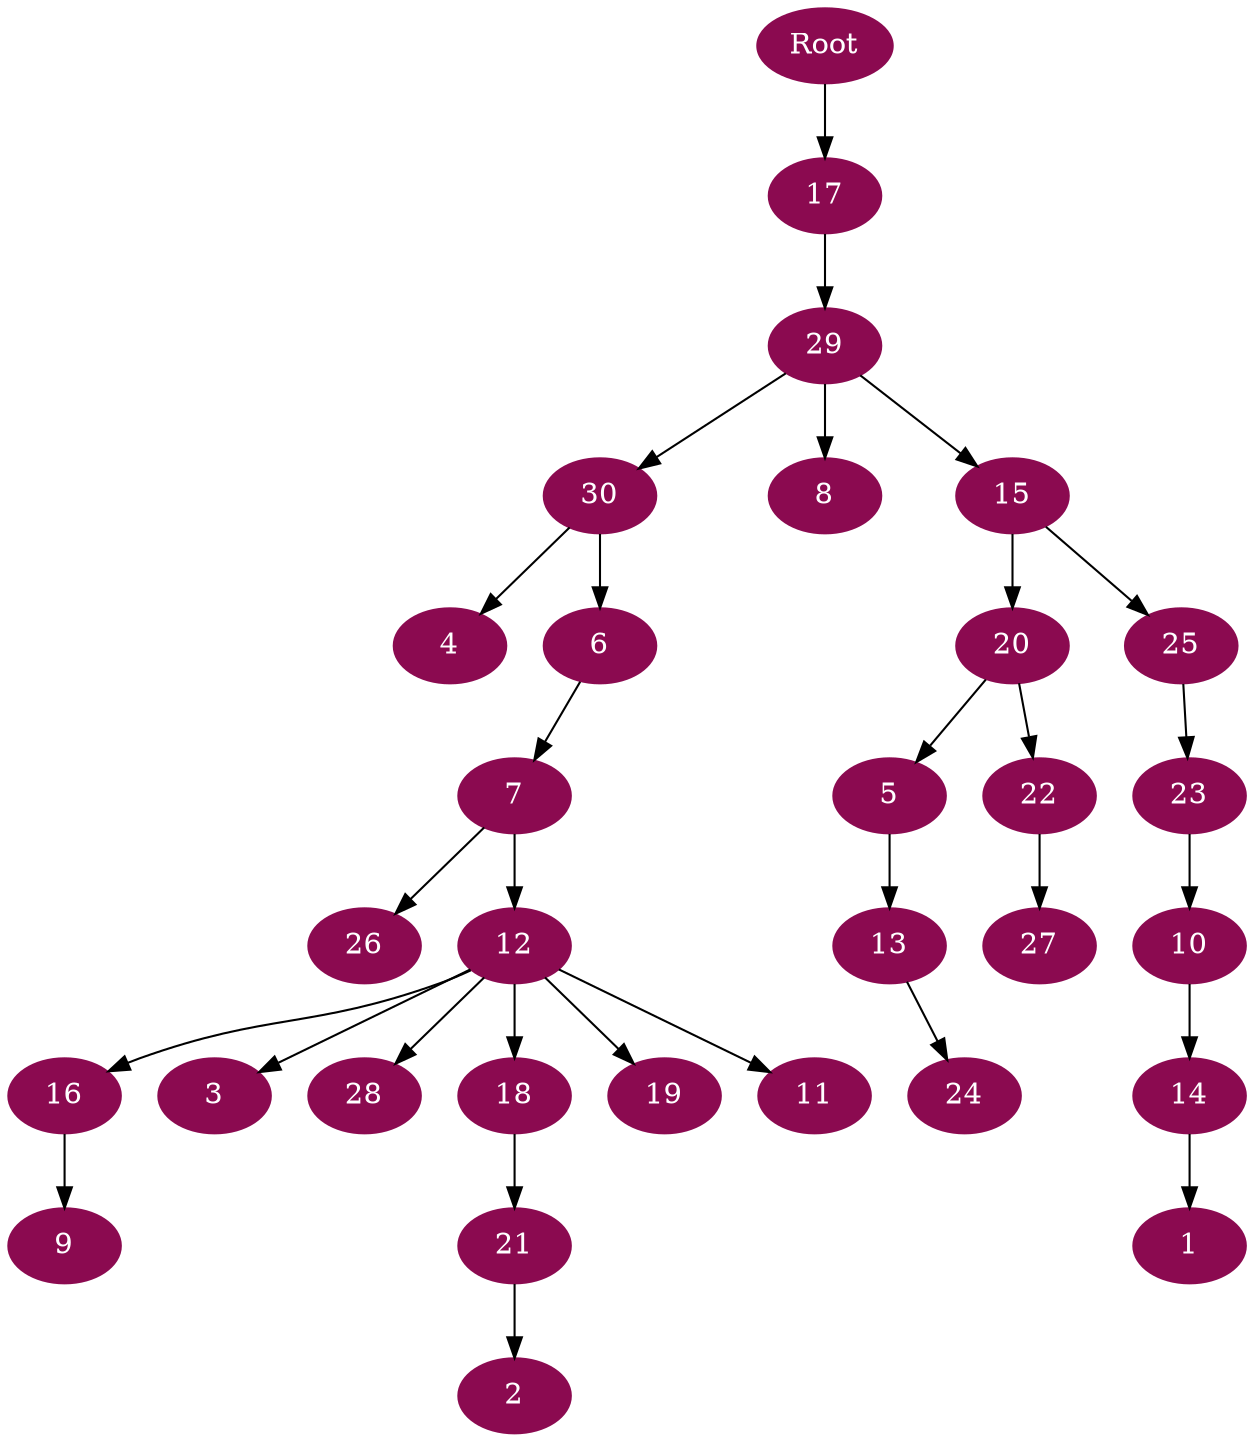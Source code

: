digraph G {
node [color=deeppink4, style=filled, fontcolor=white];
Root -> 17;
17 -> 29;
29 -> 30;
30 -> 4;
30 -> 6;
6 -> 7;
7 -> 26;
7 -> 12;
12 -> 16;
16 -> 9;
12 -> 3;
12 -> 28;
12 -> 18;
18 -> 21;
21 -> 2;
12 -> 19;
12 -> 11;
29 -> 8;
29 -> 15;
15 -> 20;
20 -> 5;
5 -> 13;
13 -> 24;
20 -> 22;
22 -> 27;
15 -> 25;
25 -> 23;
23 -> 10;
10 -> 14;
14 -> 1;
}
